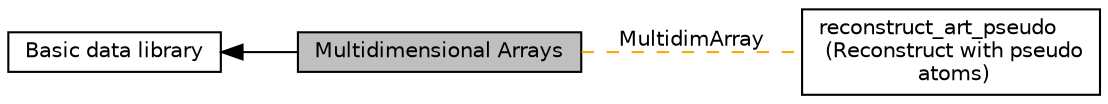 digraph "Multidimensional Arrays"
{
  edge [fontname="Helvetica",fontsize="10",labelfontname="Helvetica",labelfontsize="10"];
  node [fontname="Helvetica",fontsize="10",shape=record];
  rankdir=LR;
  Node1 [label="Basic data library",height=0.2,width=0.4,color="black", fillcolor="white", style="filled",URL="$group__DataLibrary.html"];
  Node0 [label="Multidimensional Arrays",height=0.2,width=0.4,color="black", fillcolor="grey75", style="filled", fontcolor="black"];
  Node2 [label="reconstruct_art_pseudo\l (Reconstruct with pseudo\l atoms)",height=0.2,width=0.4,color="black", fillcolor="white", style="filled",URL="$group__ART__pseudo.html"];
  Node1->Node0 [shape=plaintext, dir="back", style="solid"];
  Node0->Node2 [shape=plaintext, label="MultidimArray", color="orange", dir="none", style="dashed"];
}
